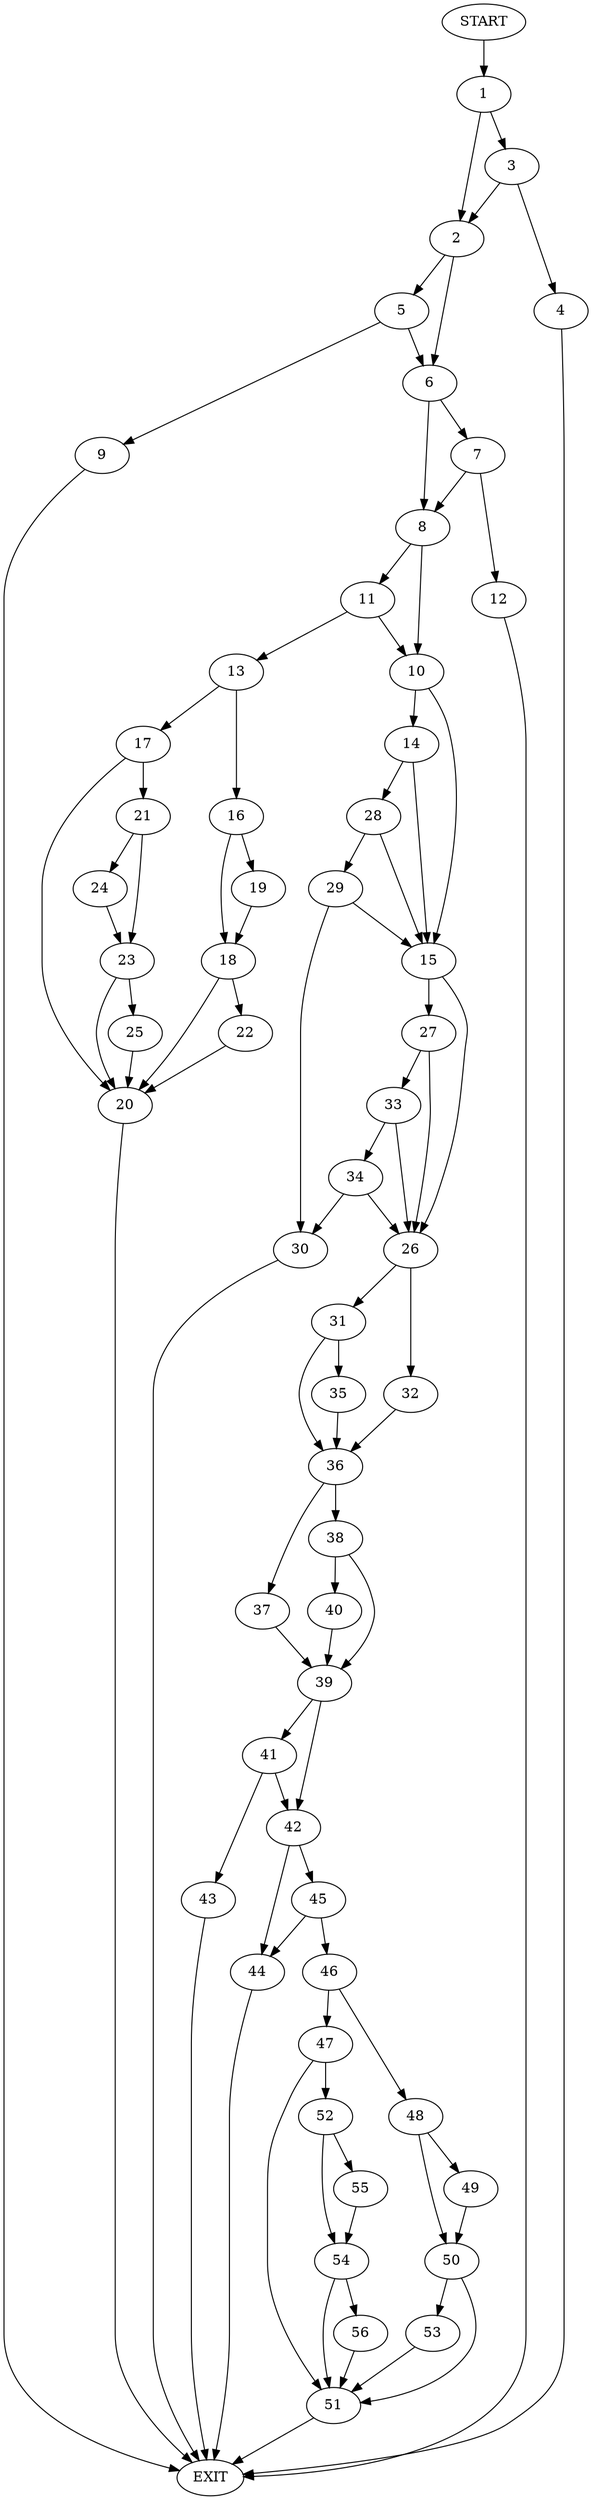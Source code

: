 digraph {
0 [label="START"]
57 [label="EXIT"]
0 -> 1
1 -> 2
1 -> 3
3 -> 2
3 -> 4
2 -> 5
2 -> 6
4 -> 57
6 -> 7
6 -> 8
5 -> 9
5 -> 6
9 -> 57
8 -> 10
8 -> 11
7 -> 8
7 -> 12
12 -> 57
11 -> 10
11 -> 13
10 -> 14
10 -> 15
13 -> 16
13 -> 17
16 -> 18
16 -> 19
17 -> 20
17 -> 21
19 -> 18
18 -> 20
18 -> 22
22 -> 20
20 -> 57
21 -> 23
21 -> 24
24 -> 23
23 -> 20
23 -> 25
25 -> 20
15 -> 26
15 -> 27
14 -> 28
14 -> 15
28 -> 29
28 -> 15
29 -> 15
29 -> 30
30 -> 57
26 -> 31
26 -> 32
27 -> 26
27 -> 33
33 -> 26
33 -> 34
34 -> 26
34 -> 30
31 -> 35
31 -> 36
32 -> 36
36 -> 37
36 -> 38
35 -> 36
37 -> 39
38 -> 40
38 -> 39
39 -> 41
39 -> 42
40 -> 39
41 -> 43
41 -> 42
42 -> 44
42 -> 45
43 -> 57
45 -> 44
45 -> 46
44 -> 57
46 -> 47
46 -> 48
48 -> 49
48 -> 50
47 -> 51
47 -> 52
49 -> 50
50 -> 53
50 -> 51
53 -> 51
51 -> 57
52 -> 54
52 -> 55
54 -> 56
54 -> 51
55 -> 54
56 -> 51
}
